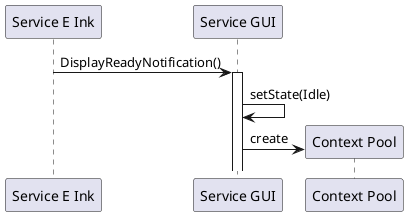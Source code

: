 @startuml
participant "Service E Ink" as eink
participant "Service GUI" as gui
participant "Context Pool" as pool

eink -> gui: DisplayReadyNotification()
activate gui

gui -> gui: setState(Idle)
gui -> pool ** : create

@enduml
